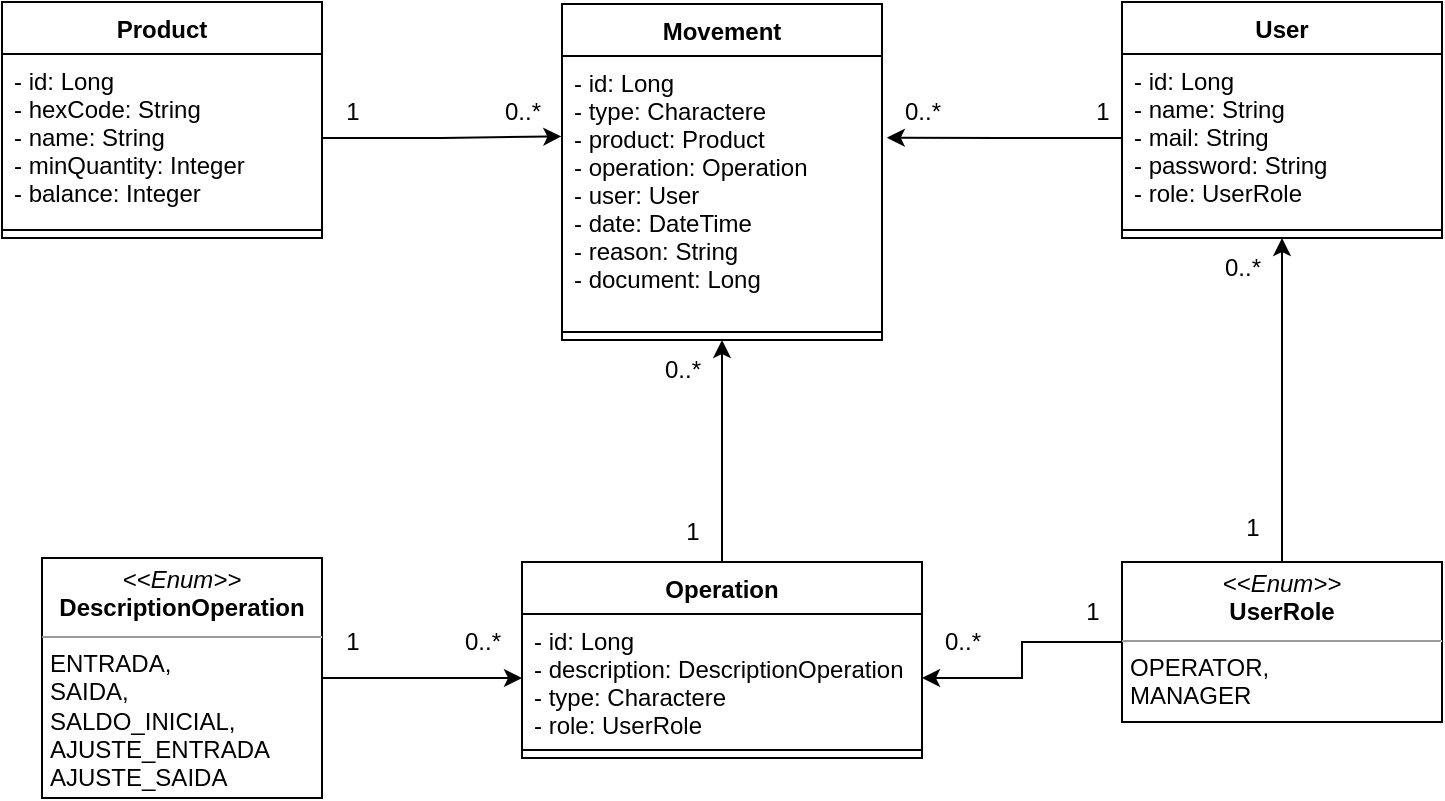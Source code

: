 <mxfile version="20.8.20" type="github">
  <diagram id="C5RBs43oDa-KdzZeNtuy" name="Page-1">
    <mxGraphModel dx="1195" dy="657" grid="1" gridSize="10" guides="1" tooltips="1" connect="1" arrows="1" fold="1" page="1" pageScale="1" pageWidth="827" pageHeight="1169" math="0" shadow="0">
      <root>
        <mxCell id="WIyWlLk6GJQsqaUBKTNV-0" />
        <mxCell id="WIyWlLk6GJQsqaUBKTNV-1" parent="WIyWlLk6GJQsqaUBKTNV-0" />
        <mxCell id="F3ugZ3KYfuXhbwg9h4op-0" value="Product" style="swimlane;fontStyle=1;align=center;verticalAlign=top;childLayout=stackLayout;horizontal=1;startSize=26;horizontalStack=0;resizeParent=1;resizeParentMax=0;resizeLast=0;collapsible=1;marginBottom=0;" parent="WIyWlLk6GJQsqaUBKTNV-1" vertex="1">
          <mxGeometry x="40" y="200" width="160" height="118" as="geometry" />
        </mxCell>
        <mxCell id="F3ugZ3KYfuXhbwg9h4op-1" value="- id: Long&#xa;- hexCode: String&#xa;- name: String&#xa;- minQuantity: Integer&#xa;- balance: Integer" style="text;strokeColor=none;fillColor=none;align=left;verticalAlign=top;spacingLeft=4;spacingRight=4;overflow=hidden;rotatable=0;points=[[0,0.5],[1,0.5]];portConstraint=eastwest;" parent="F3ugZ3KYfuXhbwg9h4op-0" vertex="1">
          <mxGeometry y="26" width="160" height="84" as="geometry" />
        </mxCell>
        <mxCell id="F3ugZ3KYfuXhbwg9h4op-2" value="" style="line;strokeWidth=1;fillColor=none;align=left;verticalAlign=middle;spacingTop=-1;spacingLeft=3;spacingRight=3;rotatable=0;labelPosition=right;points=[];portConstraint=eastwest;strokeColor=inherit;" parent="F3ugZ3KYfuXhbwg9h4op-0" vertex="1">
          <mxGeometry y="110" width="160" height="8" as="geometry" />
        </mxCell>
        <mxCell id="F3ugZ3KYfuXhbwg9h4op-12" value="User" style="swimlane;fontStyle=1;align=center;verticalAlign=top;childLayout=stackLayout;horizontal=1;startSize=26;horizontalStack=0;resizeParent=1;resizeParentMax=0;resizeLast=0;collapsible=1;marginBottom=0;" parent="WIyWlLk6GJQsqaUBKTNV-1" vertex="1">
          <mxGeometry x="600" y="200" width="160" height="118" as="geometry" />
        </mxCell>
        <mxCell id="F3ugZ3KYfuXhbwg9h4op-13" value="- id: Long&#xa;- name: String&#xa;- mail: String&#xa;- password: String&#xa;- role: UserRole" style="text;strokeColor=none;fillColor=none;align=left;verticalAlign=top;spacingLeft=4;spacingRight=4;overflow=hidden;rotatable=0;points=[[0,0.5],[1,0.5]];portConstraint=eastwest;" parent="F3ugZ3KYfuXhbwg9h4op-12" vertex="1">
          <mxGeometry y="26" width="160" height="84" as="geometry" />
        </mxCell>
        <mxCell id="F3ugZ3KYfuXhbwg9h4op-14" value="" style="line;strokeWidth=1;fillColor=none;align=left;verticalAlign=middle;spacingTop=-1;spacingLeft=3;spacingRight=3;rotatable=0;labelPosition=right;points=[];portConstraint=eastwest;strokeColor=inherit;" parent="F3ugZ3KYfuXhbwg9h4op-12" vertex="1">
          <mxGeometry y="110" width="160" height="8" as="geometry" />
        </mxCell>
        <mxCell id="F3ugZ3KYfuXhbwg9h4op-36" style="edgeStyle=orthogonalEdgeStyle;rounded=0;orthogonalLoop=1;jettySize=auto;html=1;entryX=0.5;entryY=1;entryDx=0;entryDy=0;" parent="WIyWlLk6GJQsqaUBKTNV-1" source="F3ugZ3KYfuXhbwg9h4op-25" target="F3ugZ3KYfuXhbwg9h4op-12" edge="1">
          <mxGeometry relative="1" as="geometry" />
        </mxCell>
        <mxCell id="7ZenHglDdgbxMfhH1gU8-8" style="edgeStyle=orthogonalEdgeStyle;rounded=0;orthogonalLoop=1;jettySize=auto;html=1;entryX=1;entryY=0.5;entryDx=0;entryDy=0;" edge="1" parent="WIyWlLk6GJQsqaUBKTNV-1" source="F3ugZ3KYfuXhbwg9h4op-25" target="7ZenHglDdgbxMfhH1gU8-5">
          <mxGeometry relative="1" as="geometry" />
        </mxCell>
        <mxCell id="F3ugZ3KYfuXhbwg9h4op-25" value="&lt;p style=&quot;margin:0px;margin-top:4px;text-align:center;&quot;&gt;&lt;i&gt;&amp;lt;&amp;lt;Enum&amp;gt;&amp;gt;&lt;/i&gt;&lt;br&gt;&lt;b&gt;UserRole&lt;/b&gt;&lt;/p&gt;&lt;hr size=&quot;1&quot;&gt;&lt;p style=&quot;margin:0px;margin-left:4px;&quot;&gt;OPERATOR,&lt;/p&gt;&lt;p style=&quot;margin:0px;margin-left:4px;&quot;&gt;MANAGER&lt;/p&gt;&lt;p style=&quot;margin:0px;margin-left:4px;&quot;&gt;&lt;br&gt;&lt;/p&gt;" style="verticalAlign=top;align=left;overflow=fill;fontSize=12;fontFamily=Helvetica;html=1;" parent="WIyWlLk6GJQsqaUBKTNV-1" vertex="1">
          <mxGeometry x="600" y="480" width="160" height="80" as="geometry" />
        </mxCell>
        <mxCell id="7ZenHglDdgbxMfhH1gU8-9" style="edgeStyle=orthogonalEdgeStyle;rounded=0;orthogonalLoop=1;jettySize=auto;html=1;entryX=0;entryY=0.5;entryDx=0;entryDy=0;" edge="1" parent="WIyWlLk6GJQsqaUBKTNV-1" source="F3ugZ3KYfuXhbwg9h4op-26" target="7ZenHglDdgbxMfhH1gU8-5">
          <mxGeometry relative="1" as="geometry" />
        </mxCell>
        <mxCell id="F3ugZ3KYfuXhbwg9h4op-26" value="&lt;p style=&quot;margin:0px;margin-top:4px;text-align:center;&quot;&gt;&lt;i&gt;&amp;lt;&amp;lt;Enum&amp;gt;&amp;gt;&lt;/i&gt;&lt;br&gt;&lt;b&gt;DescriptionOperation&lt;/b&gt;&lt;/p&gt;&lt;hr size=&quot;1&quot;&gt;&lt;p style=&quot;margin:0px;margin-left:4px;&quot;&gt;&lt;/p&gt;&lt;p style=&quot;border-color: var(--border-color); margin: 0px 0px 0px 4px;&quot;&gt;ENTRADA,&lt;/p&gt;&lt;p style=&quot;border-color: var(--border-color); margin: 0px 0px 0px 4px;&quot;&gt;SAIDA,&lt;/p&gt;&lt;p style=&quot;border-color: var(--border-color); margin: 0px 0px 0px 4px;&quot;&gt;SALDO_INICIAL,&lt;/p&gt;&lt;p style=&quot;border-color: var(--border-color); margin: 0px 0px 0px 4px;&quot;&gt;AJUSTE_ENTRADA&lt;/p&gt;&lt;p style=&quot;border-color: var(--border-color); margin: 0px 0px 0px 4px;&quot;&gt;AJUSTE_SAIDA&lt;/p&gt;" style="verticalAlign=top;align=left;overflow=fill;fontSize=12;fontFamily=Helvetica;html=1;" parent="WIyWlLk6GJQsqaUBKTNV-1" vertex="1">
          <mxGeometry x="60" y="478" width="140" height="120" as="geometry" />
        </mxCell>
        <mxCell id="F3ugZ3KYfuXhbwg9h4op-27" value="Movement" style="swimlane;fontStyle=1;align=center;verticalAlign=top;childLayout=stackLayout;horizontal=1;startSize=26;horizontalStack=0;resizeParent=1;resizeParentMax=0;resizeLast=0;collapsible=1;marginBottom=0;" parent="WIyWlLk6GJQsqaUBKTNV-1" vertex="1">
          <mxGeometry x="320" y="201" width="160" height="168" as="geometry" />
        </mxCell>
        <mxCell id="F3ugZ3KYfuXhbwg9h4op-28" value="- id: Long&#xa;- type: Charactere&#xa;- product: Product&#xa;- operation: Operation&#xa;- user: User&#xa;- date: DateTime&#xa;- reason: String&#xa;- document: Long" style="text;strokeColor=none;fillColor=none;align=left;verticalAlign=top;spacingLeft=4;spacingRight=4;overflow=hidden;rotatable=0;points=[[0,0.5],[1,0.5]];portConstraint=eastwest;" parent="F3ugZ3KYfuXhbwg9h4op-27" vertex="1">
          <mxGeometry y="26" width="160" height="134" as="geometry" />
        </mxCell>
        <mxCell id="F3ugZ3KYfuXhbwg9h4op-29" value="" style="line;strokeWidth=1;fillColor=none;align=left;verticalAlign=middle;spacingTop=-1;spacingLeft=3;spacingRight=3;rotatable=0;labelPosition=right;points=[];portConstraint=eastwest;strokeColor=inherit;" parent="F3ugZ3KYfuXhbwg9h4op-27" vertex="1">
          <mxGeometry y="160" width="160" height="8" as="geometry" />
        </mxCell>
        <mxCell id="F3ugZ3KYfuXhbwg9h4op-33" style="edgeStyle=orthogonalEdgeStyle;rounded=0;orthogonalLoop=1;jettySize=auto;html=1;entryX=-0.002;entryY=0.3;entryDx=0;entryDy=0;entryPerimeter=0;" parent="WIyWlLk6GJQsqaUBKTNV-1" source="F3ugZ3KYfuXhbwg9h4op-1" target="F3ugZ3KYfuXhbwg9h4op-28" edge="1">
          <mxGeometry relative="1" as="geometry" />
        </mxCell>
        <mxCell id="F3ugZ3KYfuXhbwg9h4op-37" value="1" style="text;html=1;align=center;verticalAlign=middle;resizable=0;points=[];autosize=1;strokeColor=none;fillColor=none;" parent="WIyWlLk6GJQsqaUBKTNV-1" vertex="1">
          <mxGeometry x="200" y="240" width="30" height="30" as="geometry" />
        </mxCell>
        <mxCell id="F3ugZ3KYfuXhbwg9h4op-38" value="0..*" style="text;html=1;align=center;verticalAlign=middle;resizable=0;points=[];autosize=1;strokeColor=none;fillColor=none;" parent="WIyWlLk6GJQsqaUBKTNV-1" vertex="1">
          <mxGeometry x="280" y="240" width="40" height="30" as="geometry" />
        </mxCell>
        <mxCell id="F3ugZ3KYfuXhbwg9h4op-43" value="1" style="text;html=1;align=center;verticalAlign=middle;resizable=0;points=[];autosize=1;strokeColor=none;fillColor=none;" parent="WIyWlLk6GJQsqaUBKTNV-1" vertex="1">
          <mxGeometry x="575" y="240" width="30" height="30" as="geometry" />
        </mxCell>
        <mxCell id="F3ugZ3KYfuXhbwg9h4op-44" value="0..*" style="text;html=1;align=center;verticalAlign=middle;resizable=0;points=[];autosize=1;strokeColor=none;fillColor=none;" parent="WIyWlLk6GJQsqaUBKTNV-1" vertex="1">
          <mxGeometry x="480" y="240" width="40" height="30" as="geometry" />
        </mxCell>
        <mxCell id="F3ugZ3KYfuXhbwg9h4op-45" value="1" style="text;html=1;align=center;verticalAlign=middle;resizable=0;points=[];autosize=1;strokeColor=none;fillColor=none;" parent="WIyWlLk6GJQsqaUBKTNV-1" vertex="1">
          <mxGeometry x="650" y="448" width="30" height="30" as="geometry" />
        </mxCell>
        <mxCell id="F3ugZ3KYfuXhbwg9h4op-46" value="0..*" style="text;html=1;align=center;verticalAlign=middle;resizable=0;points=[];autosize=1;strokeColor=none;fillColor=none;" parent="WIyWlLk6GJQsqaUBKTNV-1" vertex="1">
          <mxGeometry x="640" y="318" width="40" height="30" as="geometry" />
        </mxCell>
        <mxCell id="F3ugZ3KYfuXhbwg9h4op-35" style="edgeStyle=orthogonalEdgeStyle;rounded=0;orthogonalLoop=1;jettySize=auto;html=1;entryX=1.015;entryY=0.305;entryDx=0;entryDy=0;entryPerimeter=0;" parent="WIyWlLk6GJQsqaUBKTNV-1" source="F3ugZ3KYfuXhbwg9h4op-13" target="F3ugZ3KYfuXhbwg9h4op-28" edge="1">
          <mxGeometry relative="1" as="geometry">
            <mxPoint x="440" y="380" as="targetPoint" />
          </mxGeometry>
        </mxCell>
        <mxCell id="7ZenHglDdgbxMfhH1gU8-14" style="edgeStyle=orthogonalEdgeStyle;rounded=0;orthogonalLoop=1;jettySize=auto;html=1;entryX=0.5;entryY=1;entryDx=0;entryDy=0;" edge="1" parent="WIyWlLk6GJQsqaUBKTNV-1" source="7ZenHglDdgbxMfhH1gU8-4" target="F3ugZ3KYfuXhbwg9h4op-27">
          <mxGeometry relative="1" as="geometry" />
        </mxCell>
        <mxCell id="7ZenHglDdgbxMfhH1gU8-4" value="Operation" style="swimlane;fontStyle=1;align=center;verticalAlign=top;childLayout=stackLayout;horizontal=1;startSize=26;horizontalStack=0;resizeParent=1;resizeParentMax=0;resizeLast=0;collapsible=1;marginBottom=0;" vertex="1" parent="WIyWlLk6GJQsqaUBKTNV-1">
          <mxGeometry x="300" y="480" width="200" height="98" as="geometry" />
        </mxCell>
        <mxCell id="7ZenHglDdgbxMfhH1gU8-5" value="- id: Long&#xa;- description: DescriptionOperation&#xa;- type: Charactere&#xa;- role: UserRole" style="text;strokeColor=none;fillColor=none;align=left;verticalAlign=top;spacingLeft=4;spacingRight=4;overflow=hidden;rotatable=0;points=[[0,0.5],[1,0.5]];portConstraint=eastwest;" vertex="1" parent="7ZenHglDdgbxMfhH1gU8-4">
          <mxGeometry y="26" width="200" height="64" as="geometry" />
        </mxCell>
        <mxCell id="7ZenHglDdgbxMfhH1gU8-6" value="" style="line;strokeWidth=1;fillColor=none;align=left;verticalAlign=middle;spacingTop=-1;spacingLeft=3;spacingRight=3;rotatable=0;labelPosition=right;points=[];portConstraint=eastwest;strokeColor=inherit;" vertex="1" parent="7ZenHglDdgbxMfhH1gU8-4">
          <mxGeometry y="90" width="200" height="8" as="geometry" />
        </mxCell>
        <mxCell id="7ZenHglDdgbxMfhH1gU8-10" value="1" style="text;html=1;align=center;verticalAlign=middle;resizable=0;points=[];autosize=1;strokeColor=none;fillColor=none;" vertex="1" parent="WIyWlLk6GJQsqaUBKTNV-1">
          <mxGeometry x="570" y="490" width="30" height="30" as="geometry" />
        </mxCell>
        <mxCell id="7ZenHglDdgbxMfhH1gU8-11" value="0..*" style="text;html=1;align=center;verticalAlign=middle;resizable=0;points=[];autosize=1;strokeColor=none;fillColor=none;" vertex="1" parent="WIyWlLk6GJQsqaUBKTNV-1">
          <mxGeometry x="500" y="505" width="40" height="30" as="geometry" />
        </mxCell>
        <mxCell id="7ZenHglDdgbxMfhH1gU8-12" value="1" style="text;html=1;align=center;verticalAlign=middle;resizable=0;points=[];autosize=1;strokeColor=none;fillColor=none;" vertex="1" parent="WIyWlLk6GJQsqaUBKTNV-1">
          <mxGeometry x="200" y="505" width="30" height="30" as="geometry" />
        </mxCell>
        <mxCell id="7ZenHglDdgbxMfhH1gU8-13" value="0..*" style="text;html=1;align=center;verticalAlign=middle;resizable=0;points=[];autosize=1;strokeColor=none;fillColor=none;" vertex="1" parent="WIyWlLk6GJQsqaUBKTNV-1">
          <mxGeometry x="260" y="505" width="40" height="30" as="geometry" />
        </mxCell>
        <mxCell id="7ZenHglDdgbxMfhH1gU8-15" value="1" style="text;html=1;align=center;verticalAlign=middle;resizable=0;points=[];autosize=1;strokeColor=none;fillColor=none;" vertex="1" parent="WIyWlLk6GJQsqaUBKTNV-1">
          <mxGeometry x="370" y="450" width="30" height="30" as="geometry" />
        </mxCell>
        <mxCell id="7ZenHglDdgbxMfhH1gU8-16" value="0..*" style="text;html=1;align=center;verticalAlign=middle;resizable=0;points=[];autosize=1;strokeColor=none;fillColor=none;" vertex="1" parent="WIyWlLk6GJQsqaUBKTNV-1">
          <mxGeometry x="360" y="369" width="40" height="30" as="geometry" />
        </mxCell>
      </root>
    </mxGraphModel>
  </diagram>
</mxfile>
